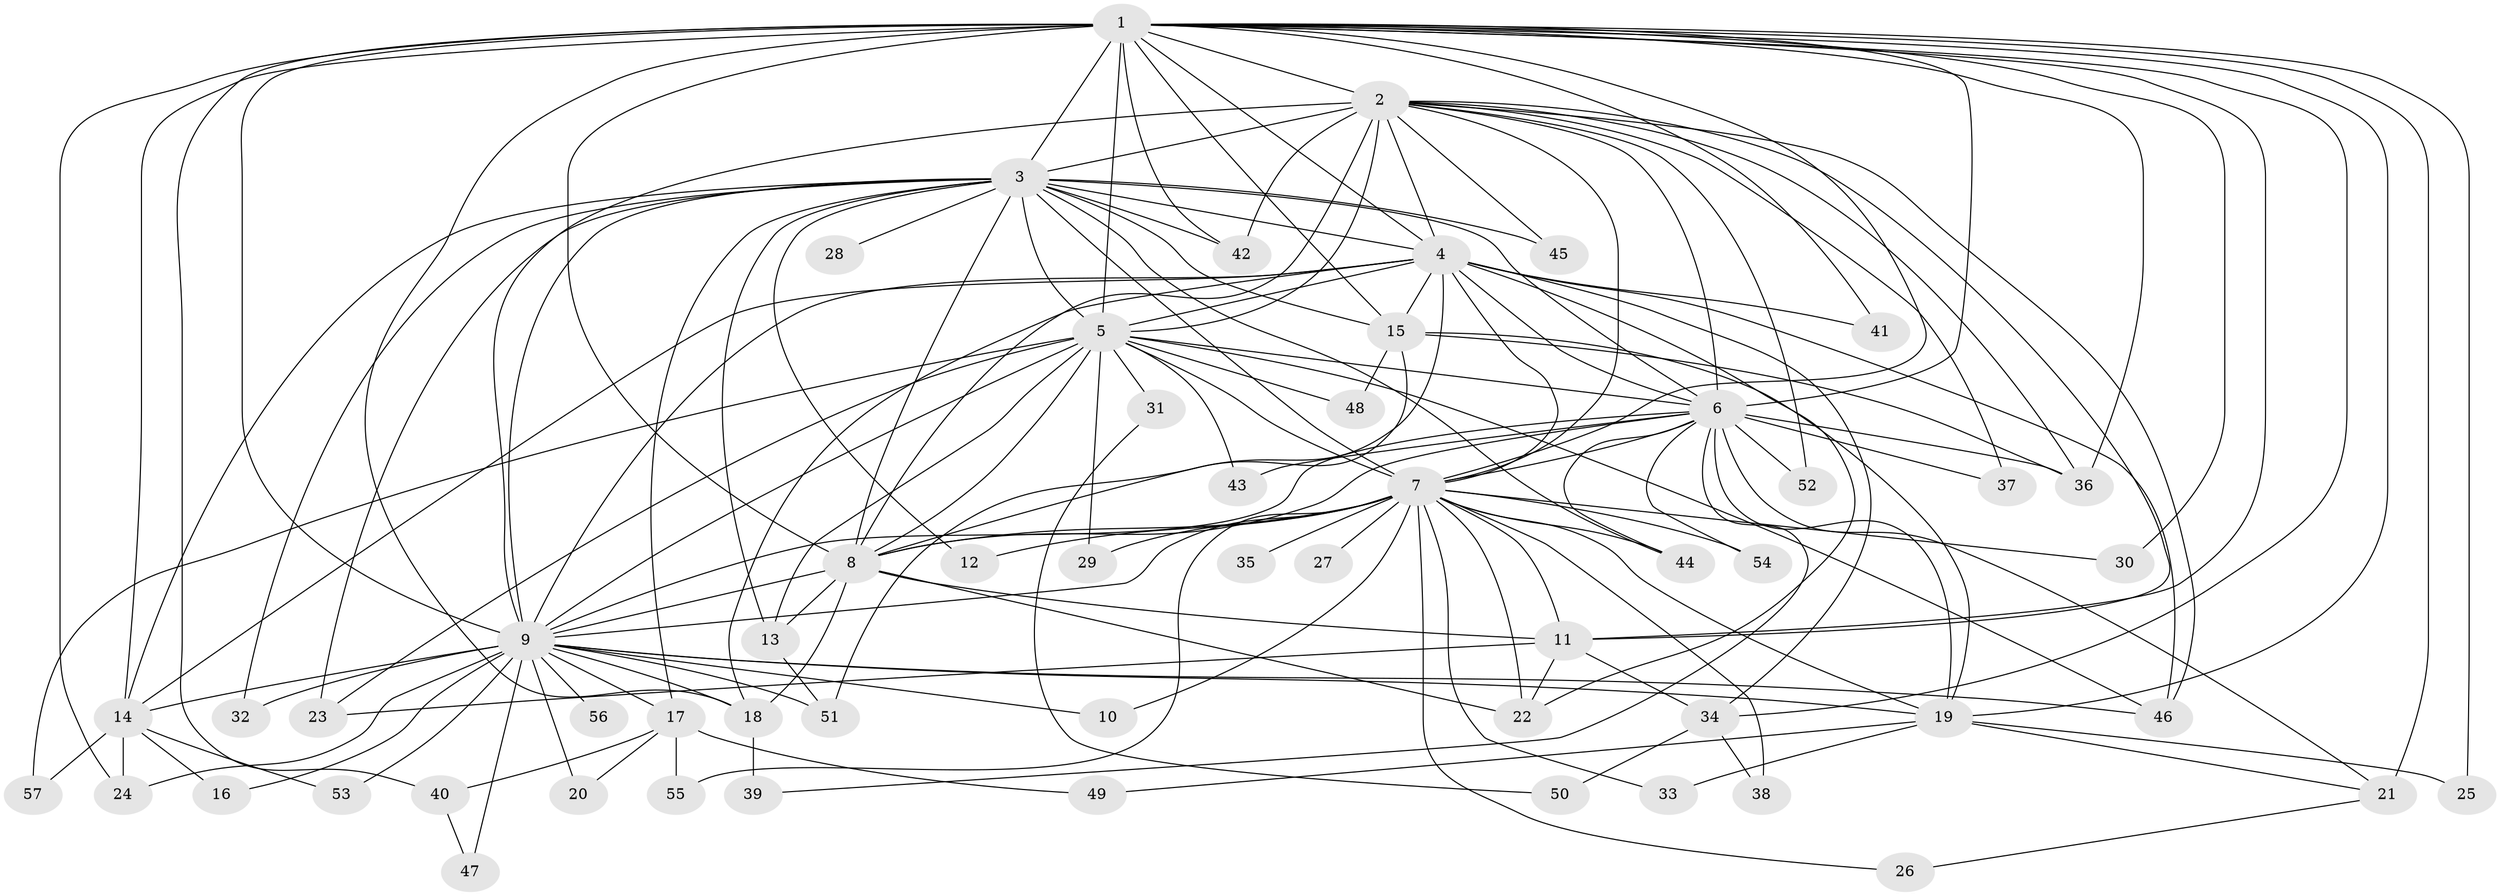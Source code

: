 // original degree distribution, {26: 0.008771929824561403, 23: 0.008771929824561403, 17: 0.008771929824561403, 25: 0.008771929824561403, 19: 0.017543859649122806, 21: 0.008771929824561403, 22: 0.008771929824561403, 28: 0.008771929824561403, 27: 0.008771929824561403, 2: 0.5701754385964912, 3: 0.20175438596491227, 4: 0.07017543859649122, 5: 0.03508771929824561, 6: 0.017543859649122806, 8: 0.017543859649122806}
// Generated by graph-tools (version 1.1) at 2025/34/03/09/25 02:34:42]
// undirected, 57 vertices, 151 edges
graph export_dot {
graph [start="1"]
  node [color=gray90,style=filled];
  1;
  2;
  3;
  4;
  5;
  6;
  7;
  8;
  9;
  10;
  11;
  12;
  13;
  14;
  15;
  16;
  17;
  18;
  19;
  20;
  21;
  22;
  23;
  24;
  25;
  26;
  27;
  28;
  29;
  30;
  31;
  32;
  33;
  34;
  35;
  36;
  37;
  38;
  39;
  40;
  41;
  42;
  43;
  44;
  45;
  46;
  47;
  48;
  49;
  50;
  51;
  52;
  53;
  54;
  55;
  56;
  57;
  1 -- 2 [weight=3.0];
  1 -- 3 [weight=2.0];
  1 -- 4 [weight=2.0];
  1 -- 5 [weight=2.0];
  1 -- 6 [weight=3.0];
  1 -- 7 [weight=3.0];
  1 -- 8 [weight=3.0];
  1 -- 9 [weight=10.0];
  1 -- 11 [weight=1.0];
  1 -- 14 [weight=2.0];
  1 -- 15 [weight=1.0];
  1 -- 18 [weight=1.0];
  1 -- 19 [weight=1.0];
  1 -- 21 [weight=1.0];
  1 -- 24 [weight=1.0];
  1 -- 25 [weight=1.0];
  1 -- 30 [weight=1.0];
  1 -- 34 [weight=2.0];
  1 -- 36 [weight=1.0];
  1 -- 40 [weight=1.0];
  1 -- 41 [weight=1.0];
  1 -- 42 [weight=1.0];
  2 -- 3 [weight=1.0];
  2 -- 4 [weight=1.0];
  2 -- 5 [weight=2.0];
  2 -- 6 [weight=1.0];
  2 -- 7 [weight=1.0];
  2 -- 8 [weight=1.0];
  2 -- 9 [weight=1.0];
  2 -- 11 [weight=1.0];
  2 -- 36 [weight=1.0];
  2 -- 37 [weight=1.0];
  2 -- 42 [weight=1.0];
  2 -- 45 [weight=1.0];
  2 -- 46 [weight=1.0];
  2 -- 52 [weight=1.0];
  3 -- 4 [weight=2.0];
  3 -- 5 [weight=2.0];
  3 -- 6 [weight=1.0];
  3 -- 7 [weight=1.0];
  3 -- 8 [weight=1.0];
  3 -- 9 [weight=1.0];
  3 -- 12 [weight=1.0];
  3 -- 13 [weight=1.0];
  3 -- 14 [weight=1.0];
  3 -- 15 [weight=1.0];
  3 -- 17 [weight=2.0];
  3 -- 23 [weight=1.0];
  3 -- 28 [weight=1.0];
  3 -- 32 [weight=1.0];
  3 -- 42 [weight=1.0];
  3 -- 44 [weight=1.0];
  3 -- 45 [weight=1.0];
  4 -- 5 [weight=1.0];
  4 -- 6 [weight=1.0];
  4 -- 7 [weight=1.0];
  4 -- 8 [weight=1.0];
  4 -- 9 [weight=1.0];
  4 -- 14 [weight=2.0];
  4 -- 15 [weight=1.0];
  4 -- 18 [weight=1.0];
  4 -- 22 [weight=1.0];
  4 -- 34 [weight=1.0];
  4 -- 41 [weight=1.0];
  4 -- 46 [weight=1.0];
  5 -- 6 [weight=1.0];
  5 -- 7 [weight=1.0];
  5 -- 8 [weight=2.0];
  5 -- 9 [weight=1.0];
  5 -- 13 [weight=1.0];
  5 -- 23 [weight=1.0];
  5 -- 29 [weight=1.0];
  5 -- 31 [weight=1.0];
  5 -- 43 [weight=1.0];
  5 -- 46 [weight=1.0];
  5 -- 48 [weight=1.0];
  5 -- 57 [weight=1.0];
  6 -- 7 [weight=1.0];
  6 -- 8 [weight=2.0];
  6 -- 9 [weight=2.0];
  6 -- 19 [weight=1.0];
  6 -- 21 [weight=2.0];
  6 -- 36 [weight=1.0];
  6 -- 37 [weight=1.0];
  6 -- 39 [weight=1.0];
  6 -- 43 [weight=1.0];
  6 -- 44 [weight=1.0];
  6 -- 52 [weight=1.0];
  6 -- 54 [weight=1.0];
  7 -- 8 [weight=2.0];
  7 -- 9 [weight=2.0];
  7 -- 10 [weight=1.0];
  7 -- 11 [weight=1.0];
  7 -- 12 [weight=1.0];
  7 -- 19 [weight=1.0];
  7 -- 22 [weight=1.0];
  7 -- 26 [weight=1.0];
  7 -- 27 [weight=1.0];
  7 -- 29 [weight=1.0];
  7 -- 30 [weight=1.0];
  7 -- 33 [weight=1.0];
  7 -- 35 [weight=1.0];
  7 -- 38 [weight=1.0];
  7 -- 44 [weight=1.0];
  7 -- 54 [weight=1.0];
  7 -- 55 [weight=1.0];
  8 -- 9 [weight=2.0];
  8 -- 11 [weight=1.0];
  8 -- 13 [weight=1.0];
  8 -- 18 [weight=1.0];
  8 -- 22 [weight=3.0];
  9 -- 10 [weight=1.0];
  9 -- 14 [weight=3.0];
  9 -- 16 [weight=1.0];
  9 -- 17 [weight=1.0];
  9 -- 18 [weight=3.0];
  9 -- 19 [weight=1.0];
  9 -- 20 [weight=1.0];
  9 -- 24 [weight=1.0];
  9 -- 32 [weight=1.0];
  9 -- 46 [weight=1.0];
  9 -- 47 [weight=1.0];
  9 -- 51 [weight=1.0];
  9 -- 53 [weight=1.0];
  9 -- 56 [weight=1.0];
  11 -- 22 [weight=1.0];
  11 -- 23 [weight=1.0];
  11 -- 34 [weight=1.0];
  13 -- 51 [weight=1.0];
  14 -- 16 [weight=1.0];
  14 -- 24 [weight=1.0];
  14 -- 53 [weight=1.0];
  14 -- 57 [weight=1.0];
  15 -- 19 [weight=1.0];
  15 -- 36 [weight=1.0];
  15 -- 48 [weight=1.0];
  15 -- 51 [weight=1.0];
  17 -- 20 [weight=1.0];
  17 -- 40 [weight=1.0];
  17 -- 49 [weight=1.0];
  17 -- 55 [weight=1.0];
  18 -- 39 [weight=2.0];
  19 -- 21 [weight=1.0];
  19 -- 25 [weight=1.0];
  19 -- 33 [weight=1.0];
  19 -- 49 [weight=1.0];
  21 -- 26 [weight=1.0];
  31 -- 50 [weight=1.0];
  34 -- 38 [weight=1.0];
  34 -- 50 [weight=1.0];
  40 -- 47 [weight=1.0];
}
